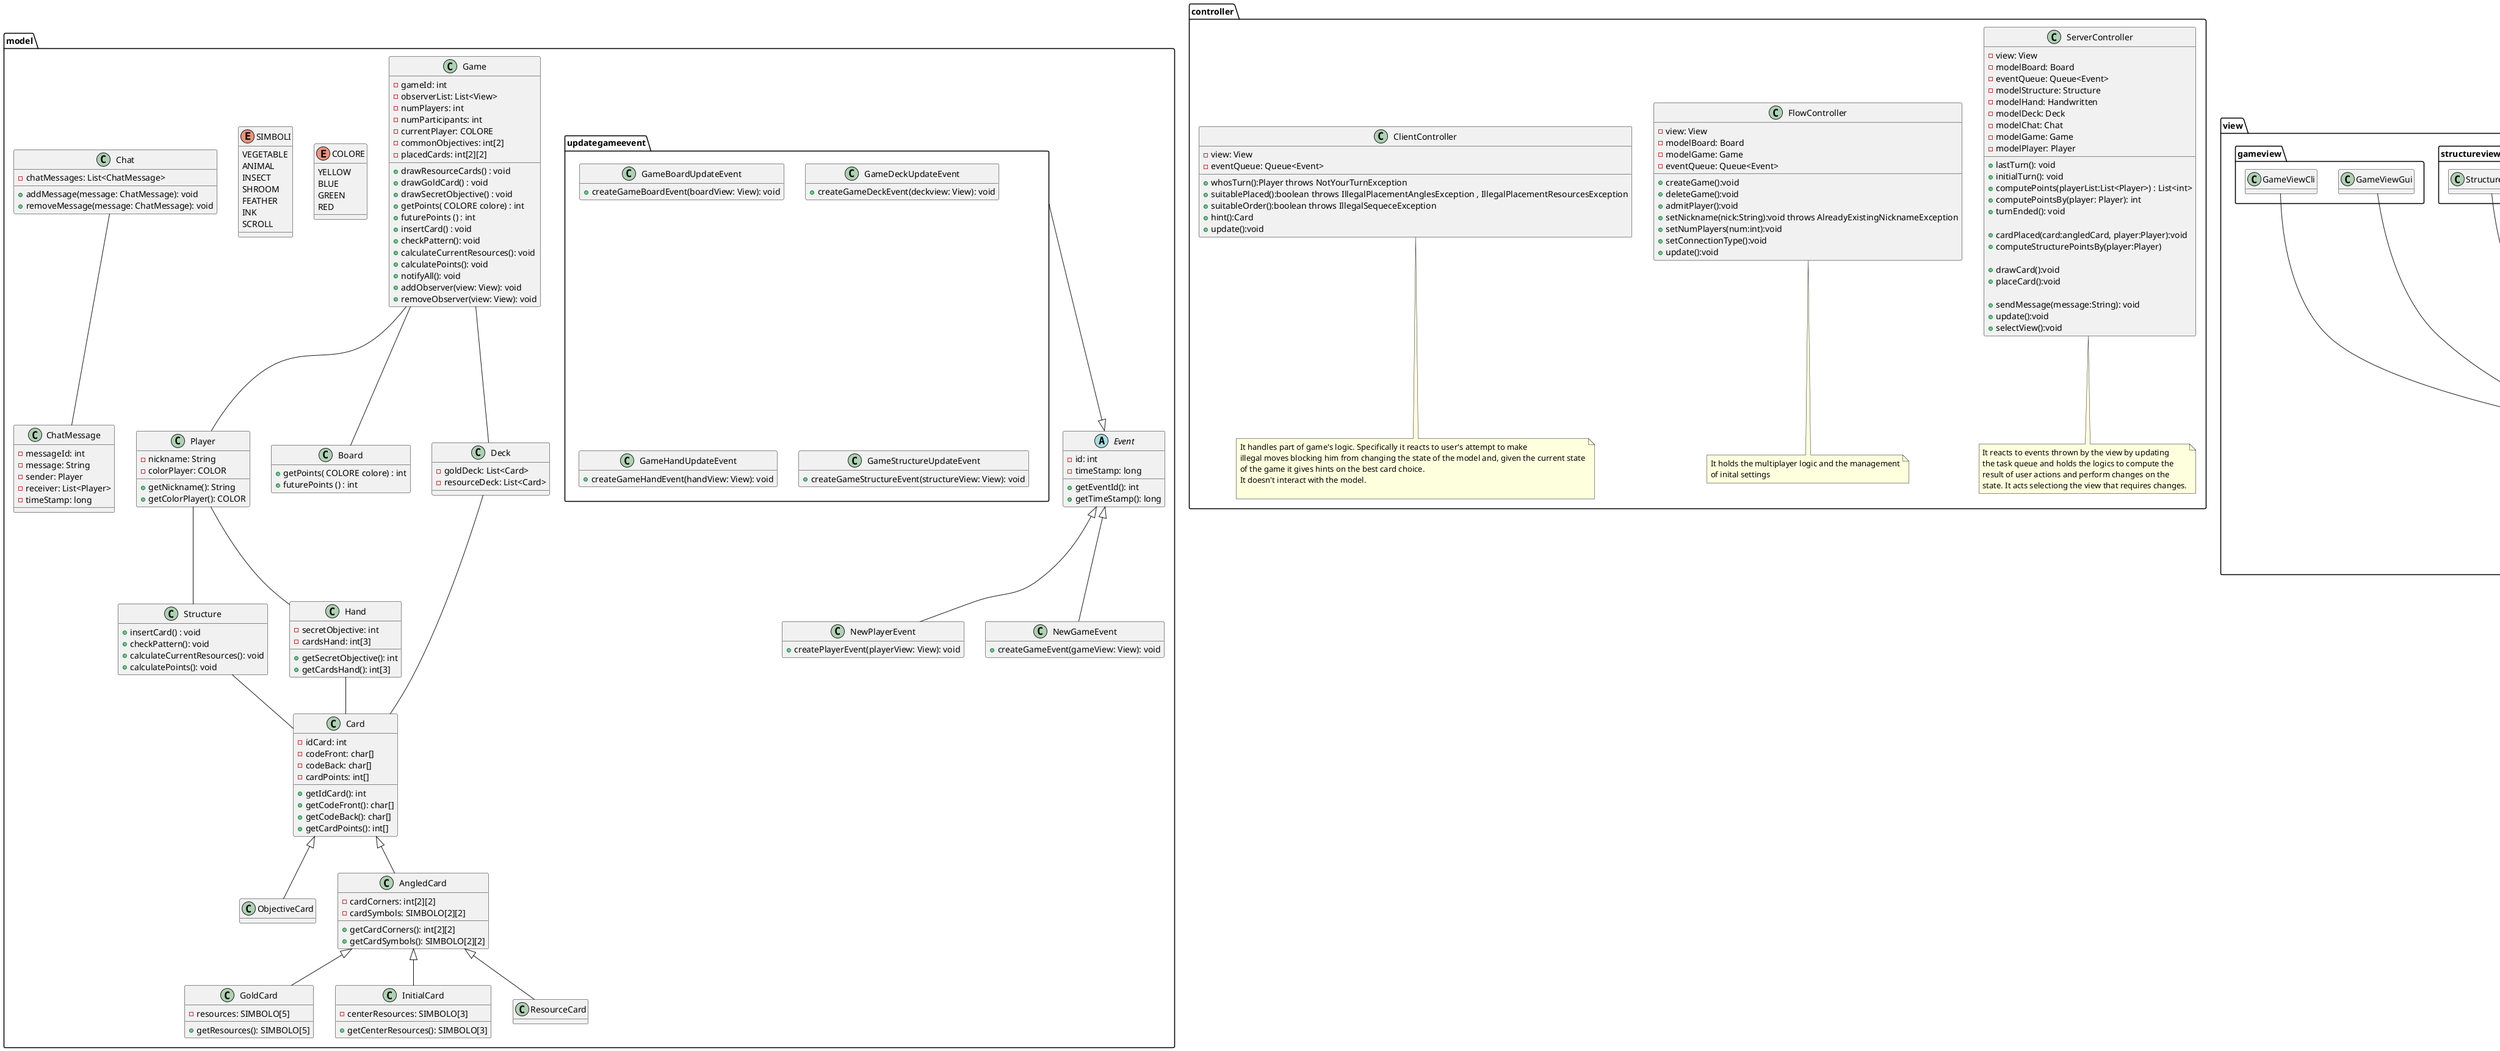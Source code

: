@startuml uml

hide empty fields

'TODO: '
'1. Enumerazione simboli e colori '
'2. frecce di composizione per struttura - carte '
'3. metodi Game '
'4. tutto controller '
'5. come inserire, cosa inserire per la view '
'6. inserire network? '

package model {

    class Game {
        - gameId: int
        - observerList: List<View>
        - numPlayers: int
        - numParticipants: int
        '- ?StadioGioco
        - currentPlayer: COLORE
        '?Board con dizionario colore punteggio
        'check sull'istanza array
        - commonObjectives: int[2]
        - placedCards: int[2][2]

        'General'

        'Initial'
        + drawResourceCards() : void
        + drawGoldCard() : void
        + drawSecretObjective() : void
        'Board'
        + getPoints( COLORE colore) : int
        + futurePoints () : int
        'Structure'
        + insertCard() : void
        + checkPattern(): void
        + calculateCurrentResources(): void
        + calculatePoints(): void
        + notifyAll(): void
        + addObserver(view: View): void
        + removeObserver(view: View): void
    }

    class Player {
        - nickname: String
        - colorPlayer: COLOR

        + getNickname(): String
        + getColorPlayer(): COLOR
    }

    class Board {
        + getPoints( COLORE colore) : int
        + futurePoints () : int
    }

    class Card {
        'colore lo codifichiam nell'id? o lo salviamo in una var?
        - idCard: int
        - codeFront: char[]
        - codeBack: char[]
        - cardPoints: int[]

        + getIdCard(): int
        + getCodeFront(): char[]
        + getCodeBack(): char[]
        + getCardPoints(): int[]
    }

    class ObjectiveCard extends Card {
        'tipo dell'obiettivo con enum? o codificato?'
        'non chiarissimo come caratterizzare l'obiettivo'
    }

    class AngledCard extends Card {
        - cardCorners: int[2][2]
        'decidere valore di default per corner non presente, corner presente non collegato, Id/puntatore carrta'
        - cardSymbols: SIMBOLO[2][2]

        + getCardCorners(): int[2][2]
        + getCardSymbols(): SIMBOLO[2][2]
    }

    class GoldCard extends AngledCard {
        - resources: SIMBOLO[5]
        'tipo ^ da capire'
        'caratterizzare tipo obiettivo'

        + getResources(): SIMBOLO[5]
    }

    class InitialCard extends AngledCard {
        - centerResources: SIMBOLO[3]
        'tipo da capire'

        + getCenterResources(): SIMBOLO[3]
    }

    class ResourceCard extends AngledCard {}

    class Structure {
        + insertCard() : void
        + checkPattern(): void
        + calculateCurrentResources(): void
        + calculatePoints(): void
    }

    class Deck {
        'check sul tipo dinamico statico'
        - goldDeck: List<Card>
        - resourceDeck: List<Card>
    }

    class Hand {
        - secretObjective: int
        - cardsHand: int[3]

        + getSecretObjective(): int
        + getCardsHand(): int[3]
    }

    enum COLORE {
        YELLOW
        BLUE
        GREEN
        RED
    }

    enum SIMBOLI {
        VEGETABLE
        ANIMAL
        INSECT
        SHROOM
        FEATHER
        INK
        SCROLL
    }

    abstract class Event {
        - id: int
        - timeStamp: long
        + getEventId(): int
        + getTimeStamp(): long
    }

    class NewPlayerEvent extends Event{
        + createPlayerEvent(playerView: View): void
    }

    class NewGameEvent extends Event{
        + createGameEvent(gameView: View): void
    }

    package updategameevent {
        class GameBoardUpdateEvent {
            + createGameBoardEvent(boardView: View): void
        }

        class GameDeckUpdateEvent {
            + createGameDeckEvent(deckview: View): void
        }

        class GameHandUpdateEvent {
            + createGameHandEvent(handView: View): void
        }

        class GameStructureUpdateEvent {
            + createGameStructureEvent(structureView: View): void
        }
    }

    class ChatMessage {
        - messageId: int
        - message: String
        - sender: Player
        - receiver: List<Player>
        - timeStamp: long
    }

    class Chat {
        - chatMessages: List<ChatMessage>
        + addMessage(message: ChatMessage): void
        + removeMessage(message: ChatMessage): void
    }
}

package controller {

class ServerController{
-view: View
-modelBoard: Board 
-eventQueue: Queue<Event>
-modelStructure: Structure
-modelHand: Handwritten
-modelDeck: Deck 
-modelChat: Chat 
-modelGame: Game
-modelPlayer: Player


' Controller state changes

+ lastTurn(): void
+ initialTurn(): void
+ computePoints(playerList:List<Player>) : List<int>
+ computePointsBy(player: Player): int
+ turnEnded(): void

+ cardPlaced(card:angledCard, player:Player):void
+ computeStructurePointsBy(player:Player)

+drawCard():void
+placeCard():void

+sendMessage(message:String): void

'User gesture consumer from view 

+update():void
+selectView():void

}

note bottom
It reacts to events thrown by the view by updating 
the task queue and holds the logics to compute the 
result of user actions and perform changes on the
state. It acts selectiong the view that requires changes.
end note


class FlowController{
-view: View
-modelBoard: Board 
-modelGame: Game
-eventQueue: Queue<Event>


'Controller state changes

+createGame():void
+deleteGame():void
+admitPlayer():void
+setNickname(nick:String):void throws AlreadyExistingNicknameException
+setNumPlayers(num:int):void
+setConnectionType():void


'User gesture consumer from view 

+update():void

}

note bottom
It holds the multiplayer logic and the management
of inital settings
end note

class ClientController{
-view: View
-eventQueue: Queue<Event>


'Action performed by user that doesn't affect the state of the model

+whosTurn():Player throws NotYourTurnException 
+suitablePlaced():boolean throws IllegalPlacementAnglesException , IllegalPlacementResourcesException 
+suitableOrder():boolean throws IllegalSequeceException 
+hint():Card


'User gesture consumer from view 

+update():void

}

note bottom
It handles part of game's logic. Specifically it reacts to user's attempt to make 
illegal moves blocking him from changing the state of the model and, given the current state
of the game it gives hints on the best card choice.
It doesn't interact with the model.

end note

}

package view {
    abstract View {
        - gameModel: Game
        - boardModel: Board
        - playerModel: Player
        - deckModel: Deck
        - handModel: Hand
        - structureModel: Structure
        - eventQueue: Queue<Event>
        - controllerList: List<Controller>
        + addEvent(event: Event): void
        + removeEvent(event: Event): void
        + update(): void
        + addListener(controller: Controller): void
        + removeListener(controller: Controller): void
        + notifyAll(): void
    }

    package boardview {
        class BoardViewGui {}
        class BoardViewCli {}
    }

    package playerview {
        class PlayerViewGui {}
        class PlayerViewCli {}
    }

    package deckview {
        class DeckViewGui {}
        class DeckViewCli {}
    }

    package handview {
        class HandViewGui {}
        class HandViewCli {}
    }

    package structureview {
        class StructureViewGui {}
        class StructureViewCli {}
    }

    package gameview {
        class GameViewGui {}
        class GameViewCli {}
    }
}

Game -- Player
Game -- Deck
Game -- Board
Deck -- Card
Player -- Hand
Player -- Structure
Structure -- Card
Hand -- Card

Chat -- ChatMessage

updategameevent --|> Event

BoardViewGui --|> View
BoardViewCli --|> View
PlayerViewGui --|> View
PlayerViewCli --|> View
DeckViewGui --|> View
DeckViewCli --|> View
HandViewGui --|> View
HandViewCli --|> View
StructureViewGui --|> View
StructureViewCli --|> View
GameViewGui --|> View
GameViewCli --|> View

@enduml
